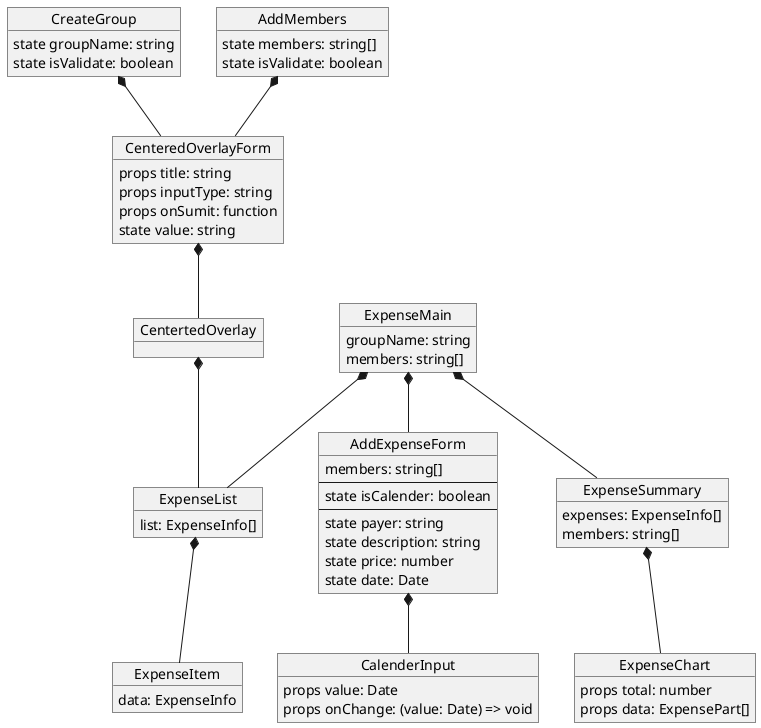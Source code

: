 @startuml react component

object CreateGroup {
  state groupName: string
  state isValidate: boolean
}
object AddMembers {
  state members: string[]
  state isValidate: boolean
}
object ExpenseMain {
  groupName: string
  members: string[]
}

object CenteredOverlayForm {
  props title: string
  props inputType: string
  props onSumit: function

  state value: string
}

object CentertedOverlay


object AddExpenseForm {
  members: string[]
  ---
  state isCalender: boolean
  --- 
  state payer: string
  state description: string
  state price: number
  state date: Date
}

object ExpenseSummary {
  expenses: ExpenseInfo[]
  members: string[]
}

object ExpenseChart {
  props total: number
  props data: ExpensePart[]
}


object ExpenseList {
  list: ExpenseInfo[]
}

object ExpenseItem {
  data: ExpenseInfo
}

object CalenderInput {
  props value: Date
  props onChange: (value: Date) => void
}

CenteredOverlayForm *-- CentertedOverlay
CreateGroup *-- CenteredOverlayForm
AddMembers *-- CenteredOverlayForm

ExpenseMain *-- AddExpenseForm
AddExpenseForm *-- CalenderInput

ExpenseMain *-- ExpenseSummary
ExpenseSummary *-- ExpenseChart

ExpenseMain *-- ExpenseList
CentertedOverlay *-- ExpenseList
ExpenseList *-- ExpenseItem

@enduml